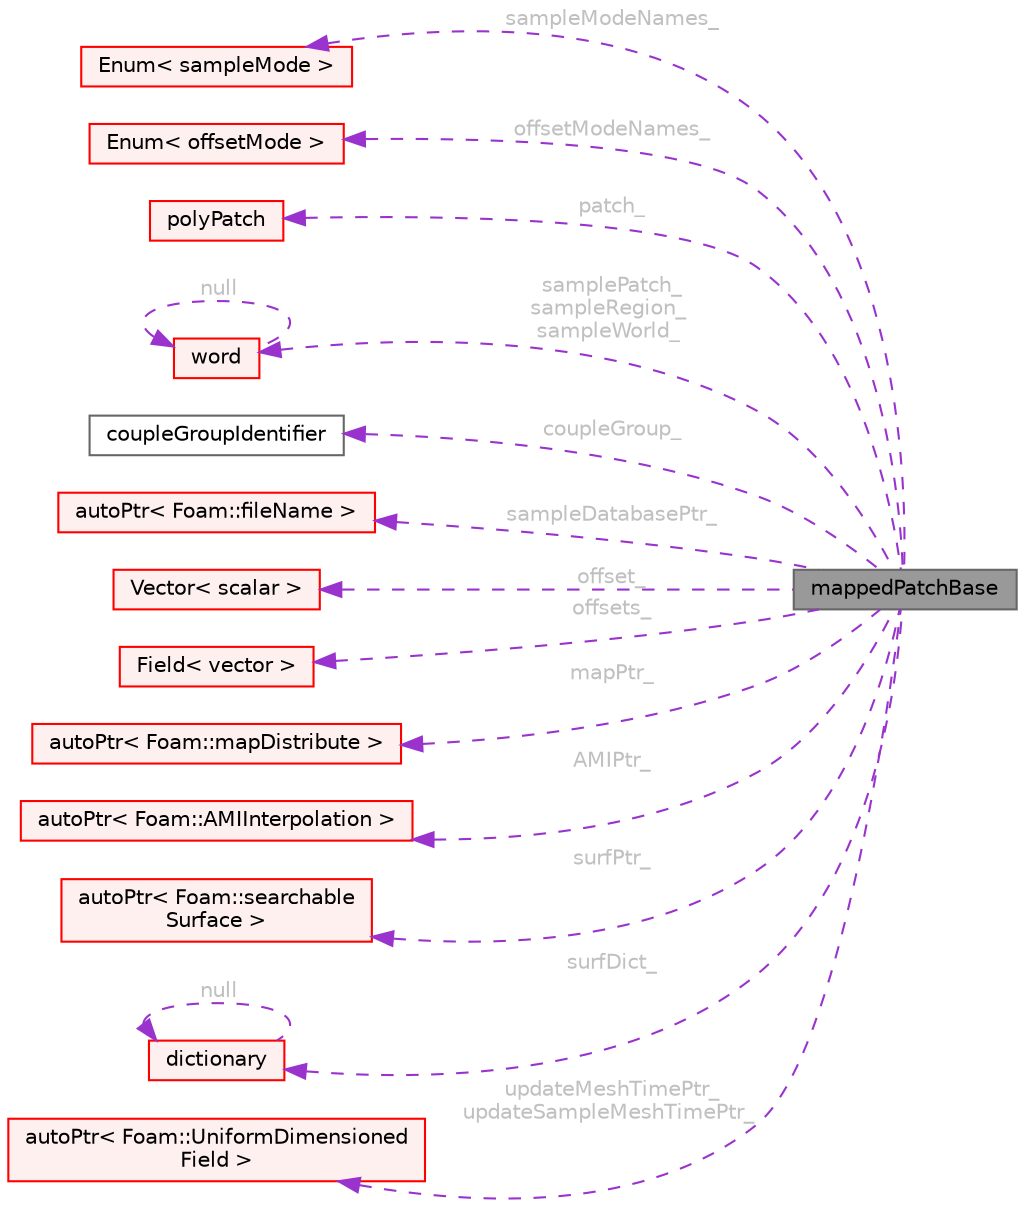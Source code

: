 digraph "mappedPatchBase"
{
 // LATEX_PDF_SIZE
  bgcolor="transparent";
  edge [fontname=Helvetica,fontsize=10,labelfontname=Helvetica,labelfontsize=10];
  node [fontname=Helvetica,fontsize=10,shape=box,height=0.2,width=0.4];
  rankdir="LR";
  Node1 [id="Node000001",label="mappedPatchBase",height=0.2,width=0.4,color="gray40", fillcolor="grey60", style="filled", fontcolor="black",tooltip="Determines a mapping between patch face centres and mesh cell or face centres and processors they're ..."];
  Node2 -> Node1 [id="edge1_Node000001_Node000002",dir="back",color="darkorchid3",style="dashed",tooltip=" ",label=" sampleModeNames_",fontcolor="grey" ];
  Node2 [id="Node000002",label="Enum\< sampleMode \>",height=0.2,width=0.4,color="red", fillcolor="#FFF0F0", style="filled",URL="$classFoam_1_1Enum.html",tooltip=" "];
  Node4 -> Node1 [id="edge2_Node000001_Node000004",dir="back",color="darkorchid3",style="dashed",tooltip=" ",label=" offsetModeNames_",fontcolor="grey" ];
  Node4 [id="Node000004",label="Enum\< offsetMode \>",height=0.2,width=0.4,color="red", fillcolor="#FFF0F0", style="filled",URL="$classFoam_1_1Enum.html",tooltip=" "];
  Node5 -> Node1 [id="edge3_Node000001_Node000005",dir="back",color="darkorchid3",style="dashed",tooltip=" ",label=" patch_",fontcolor="grey" ];
  Node5 [id="Node000005",label="polyPatch",height=0.2,width=0.4,color="red", fillcolor="#FFF0F0", style="filled",URL="$classFoam_1_1polyPatch.html",tooltip="A patch is a list of labels that address the faces in the global face list."];
  Node10 -> Node1 [id="edge4_Node000001_Node000010",dir="back",color="darkorchid3",style="dashed",tooltip=" ",label=" samplePatch_\nsampleRegion_\nsampleWorld_",fontcolor="grey" ];
  Node10 [id="Node000010",label="word",height=0.2,width=0.4,color="red", fillcolor="#FFF0F0", style="filled",URL="$classFoam_1_1word.html",tooltip="A class for handling words, derived from Foam::string."];
  Node10 -> Node10 [id="edge5_Node000010_Node000010",dir="back",color="darkorchid3",style="dashed",tooltip=" ",label=" null",fontcolor="grey" ];
  Node13 -> Node1 [id="edge6_Node000001_Node000013",dir="back",color="darkorchid3",style="dashed",tooltip=" ",label=" coupleGroup_",fontcolor="grey" ];
  Node13 [id="Node000013",label="coupleGroupIdentifier",height=0.2,width=0.4,color="gray40", fillcolor="white", style="filled",URL="$classFoam_1_1coupleGroupIdentifier.html",tooltip="Encapsulates using \"patchGroups\" to specify coupled patch."];
  Node14 -> Node1 [id="edge7_Node000001_Node000014",dir="back",color="darkorchid3",style="dashed",tooltip=" ",label=" sampleDatabasePtr_",fontcolor="grey" ];
  Node14 [id="Node000014",label="autoPtr\< Foam::fileName \>",height=0.2,width=0.4,color="red", fillcolor="#FFF0F0", style="filled",URL="$classFoam_1_1autoPtr.html",tooltip=" "];
  Node16 -> Node1 [id="edge8_Node000001_Node000016",dir="back",color="darkorchid3",style="dashed",tooltip=" ",label=" offset_",fontcolor="grey" ];
  Node16 [id="Node000016",label="Vector\< scalar \>",height=0.2,width=0.4,color="red", fillcolor="#FFF0F0", style="filled",URL="$classFoam_1_1Vector.html",tooltip=" "];
  Node21 -> Node1 [id="edge9_Node000001_Node000021",dir="back",color="darkorchid3",style="dashed",tooltip=" ",label=" offsets_",fontcolor="grey" ];
  Node21 [id="Node000021",label="Field\< vector \>",height=0.2,width=0.4,color="red", fillcolor="#FFF0F0", style="filled",URL="$classFoam_1_1Field.html",tooltip=" "];
  Node30 -> Node1 [id="edge10_Node000001_Node000030",dir="back",color="darkorchid3",style="dashed",tooltip=" ",label=" mapPtr_",fontcolor="grey" ];
  Node30 [id="Node000030",label="autoPtr\< Foam::mapDistribute \>",height=0.2,width=0.4,color="red", fillcolor="#FFF0F0", style="filled",URL="$classFoam_1_1autoPtr.html",tooltip=" "];
  Node31 -> Node1 [id="edge11_Node000001_Node000031",dir="back",color="darkorchid3",style="dashed",tooltip=" ",label=" AMIPtr_",fontcolor="grey" ];
  Node31 [id="Node000031",label="autoPtr\< Foam::AMIInterpolation \>",height=0.2,width=0.4,color="red", fillcolor="#FFF0F0", style="filled",URL="$classFoam_1_1autoPtr.html",tooltip=" "];
  Node32 -> Node1 [id="edge12_Node000001_Node000032",dir="back",color="darkorchid3",style="dashed",tooltip=" ",label=" surfPtr_",fontcolor="grey" ];
  Node32 [id="Node000032",label="autoPtr\< Foam::searchable\lSurface \>",height=0.2,width=0.4,color="red", fillcolor="#FFF0F0", style="filled",URL="$classFoam_1_1autoPtr.html",tooltip=" "];
  Node33 -> Node1 [id="edge13_Node000001_Node000033",dir="back",color="darkorchid3",style="dashed",tooltip=" ",label=" surfDict_",fontcolor="grey" ];
  Node33 [id="Node000033",label="dictionary",height=0.2,width=0.4,color="red", fillcolor="#FFF0F0", style="filled",URL="$classFoam_1_1dictionary.html",tooltip="A list of keyword definitions, which are a keyword followed by a number of values (eg,..."];
  Node33 -> Node33 [id="edge14_Node000033_Node000033",dir="back",color="darkorchid3",style="dashed",tooltip=" ",label=" null",fontcolor="grey" ];
  Node39 -> Node1 [id="edge15_Node000001_Node000039",dir="back",color="darkorchid3",style="dashed",tooltip=" ",label=" updateMeshTimePtr_\nupdateSampleMeshTimePtr_",fontcolor="grey" ];
  Node39 [id="Node000039",label="autoPtr\< Foam::UniformDimensioned\lField \>",height=0.2,width=0.4,color="red", fillcolor="#FFF0F0", style="filled",URL="$classFoam_1_1autoPtr.html",tooltip=" "];
}
